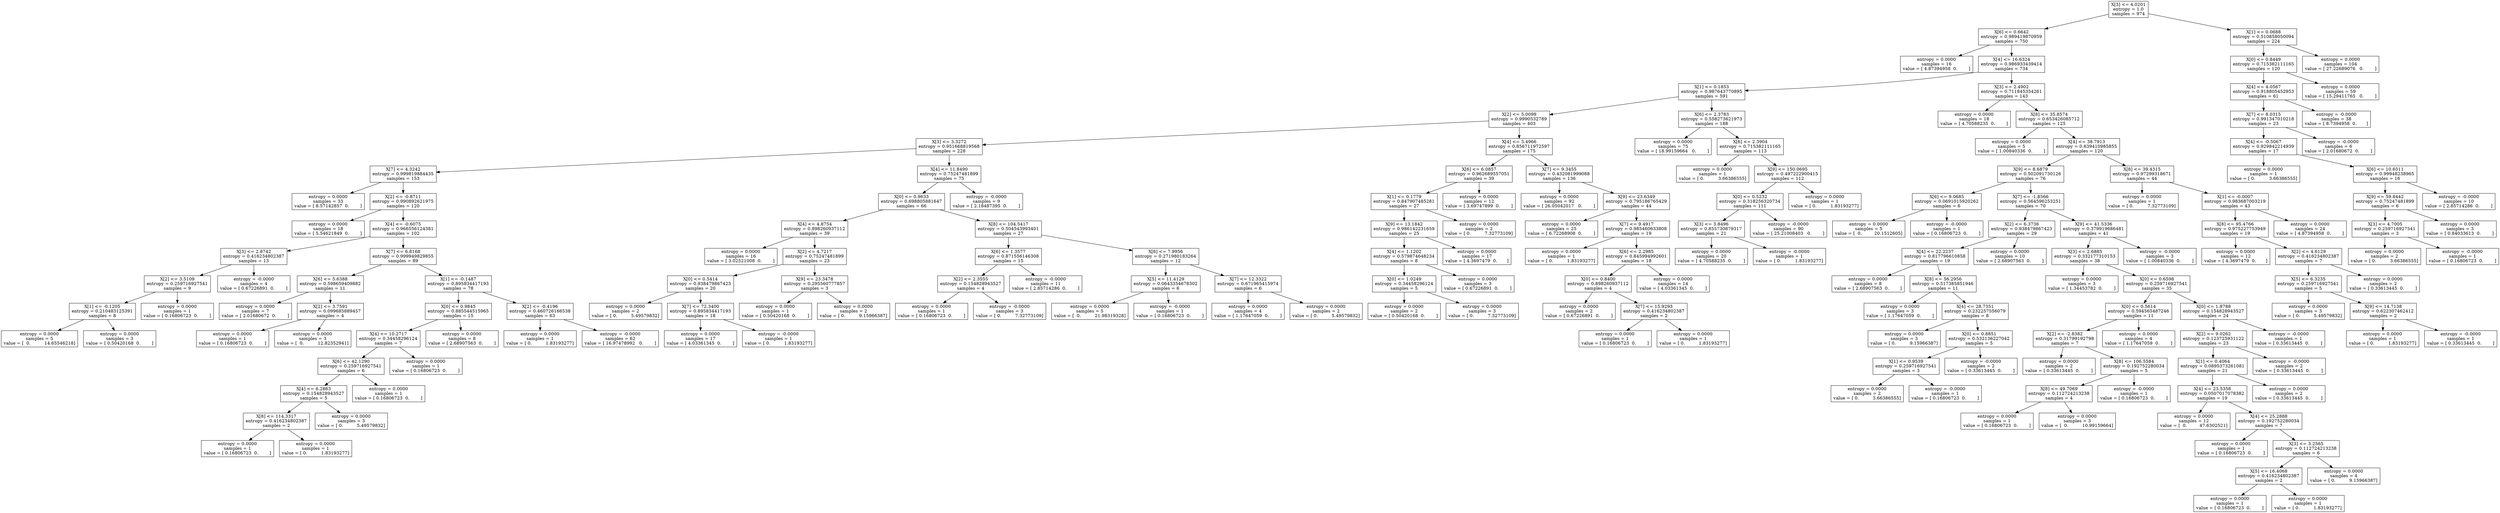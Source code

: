 digraph Tree {
0 [label="X[3] <= 4.0201\nentropy = 1.0\nsamples = 974", shape="box"] ;
1 [label="X[6] <= 0.6642\nentropy = 0.989419870959\nsamples = 750", shape="box"] ;
0 -> 1 ;
2 [label="entropy = 0.0000\nsamples = 16\nvalue = [ 4.87394958  0.        ]", shape="box"] ;
1 -> 2 ;
3 [label="X[4] <= 16.6324\nentropy = 0.986933439414\nsamples = 734", shape="box"] ;
1 -> 3 ;
4 [label="X[1] <= 0.1853\nentropy = 0.987643770895\nsamples = 591", shape="box"] ;
3 -> 4 ;
5 [label="X[2] <= 5.0099\nentropy = 0.9990532789\nsamples = 403", shape="box"] ;
4 -> 5 ;
6 [label="X[3] <= 3.3272\nentropy = 0.951668819568\nsamples = 228", shape="box"] ;
5 -> 6 ;
7 [label="X[7] <= 4.3242\nentropy = 0.999819884435\nsamples = 153", shape="box"] ;
6 -> 7 ;
8 [label="entropy = 0.0000\nsamples = 33\nvalue = [ 8.57142857  0.        ]", shape="box"] ;
7 -> 8 ;
9 [label="X[2] <= -0.8711\nentropy = 0.990892621975\nsamples = 120", shape="box"] ;
7 -> 9 ;
10 [label="entropy = 0.0000\nsamples = 18\nvalue = [ 5.54621849  0.        ]", shape="box"] ;
9 -> 10 ;
11 [label="X[4] <= -0.6075\nentropy = 0.966556124381\nsamples = 102", shape="box"] ;
9 -> 11 ;
12 [label="X[3] <= 2.8742\nentropy = 0.416234802387\nsamples = 13", shape="box"] ;
11 -> 12 ;
13 [label="X[2] <= 3.5109\nentropy = 0.259716927541\nsamples = 9", shape="box"] ;
12 -> 13 ;
14 [label="X[1] <= -0.1205\nentropy = 0.210483125391\nsamples = 8", shape="box"] ;
13 -> 14 ;
15 [label="entropy = 0.0000\nsamples = 5\nvalue = [  0.          14.65546218]", shape="box"] ;
14 -> 15 ;
16 [label="entropy = 0.0000\nsamples = 3\nvalue = [ 0.50420168  0.        ]", shape="box"] ;
14 -> 16 ;
17 [label="entropy = 0.0000\nsamples = 1\nvalue = [ 0.16806723  0.        ]", shape="box"] ;
13 -> 17 ;
18 [label="entropy = -0.0000\nsamples = 4\nvalue = [ 0.67226891  0.        ]", shape="box"] ;
12 -> 18 ;
19 [label="X[7] <= 6.8168\nentropy = 0.999949829855\nsamples = 89", shape="box"] ;
11 -> 19 ;
20 [label="X[6] <= 5.6388\nentropy = 0.598659409882\nsamples = 11", shape="box"] ;
19 -> 20 ;
21 [label="entropy = 0.0000\nsamples = 7\nvalue = [ 2.01680672  0.        ]", shape="box"] ;
20 -> 21 ;
22 [label="X[2] <= 3.7591\nentropy = 0.099685889457\nsamples = 4", shape="box"] ;
20 -> 22 ;
23 [label="entropy = 0.0000\nsamples = 1\nvalue = [ 0.16806723  0.        ]", shape="box"] ;
22 -> 23 ;
24 [label="entropy = 0.0000\nsamples = 3\nvalue = [  0.          12.82352941]", shape="box"] ;
22 -> 24 ;
25 [label="X[1] <= -0.1487\nentropy = 0.895834417193\nsamples = 78", shape="box"] ;
19 -> 25 ;
26 [label="X[0] <= 0.9845\nentropy = 0.885544515965\nsamples = 15", shape="box"] ;
25 -> 26 ;
27 [label="X[4] <= 10.2717\nentropy = 0.34458296124\nsamples = 7", shape="box"] ;
26 -> 27 ;
28 [label="X[6] <= 42.1290\nentropy = 0.259716927541\nsamples = 6", shape="box"] ;
27 -> 28 ;
29 [label="X[4] <= 6.2863\nentropy = 0.154828943527\nsamples = 5", shape="box"] ;
28 -> 29 ;
30 [label="X[8] <= 114.3317\nentropy = 0.416234802387\nsamples = 2", shape="box"] ;
29 -> 30 ;
31 [label="entropy = 0.0000\nsamples = 1\nvalue = [ 0.16806723  0.        ]", shape="box"] ;
30 -> 31 ;
32 [label="entropy = 0.0000\nsamples = 1\nvalue = [ 0.          1.83193277]", shape="box"] ;
30 -> 32 ;
33 [label="entropy = 0.0000\nsamples = 3\nvalue = [ 0.          5.49579832]", shape="box"] ;
29 -> 33 ;
34 [label="entropy = 0.0000\nsamples = 1\nvalue = [ 0.16806723  0.        ]", shape="box"] ;
28 -> 34 ;
35 [label="entropy = 0.0000\nsamples = 1\nvalue = [ 0.16806723  0.        ]", shape="box"] ;
27 -> 35 ;
36 [label="entropy = 0.0000\nsamples = 8\nvalue = [ 2.68907563  0.        ]", shape="box"] ;
26 -> 36 ;
37 [label="X[2] <= -0.4196\nentropy = 0.460726166538\nsamples = 63", shape="box"] ;
25 -> 37 ;
38 [label="entropy = 0.0000\nsamples = 1\nvalue = [ 0.          1.83193277]", shape="box"] ;
37 -> 38 ;
39 [label="entropy = -0.0000\nsamples = 62\nvalue = [ 16.97478992   0.        ]", shape="box"] ;
37 -> 39 ;
40 [label="X[4] <= 11.8490\nentropy = 0.75247481899\nsamples = 75", shape="box"] ;
6 -> 40 ;
41 [label="X[0] <= 0.9633\nentropy = 0.698805881647\nsamples = 66", shape="box"] ;
40 -> 41 ;
42 [label="X[4] <= 4.8754\nentropy = 0.898260937112\nsamples = 39", shape="box"] ;
41 -> 42 ;
43 [label="entropy = 0.0000\nsamples = 16\nvalue = [ 3.02521008  0.        ]", shape="box"] ;
42 -> 43 ;
44 [label="X[2] <= 4.7217\nentropy = 0.75247481899\nsamples = 23", shape="box"] ;
42 -> 44 ;
45 [label="X[0] <= 0.5414\nentropy = 0.938479867423\nsamples = 20", shape="box"] ;
44 -> 45 ;
46 [label="entropy = 0.0000\nsamples = 2\nvalue = [ 0.          5.49579832]", shape="box"] ;
45 -> 46 ;
47 [label="X[7] <= 72.3400\nentropy = 0.895834417193\nsamples = 18", shape="box"] ;
45 -> 47 ;
48 [label="entropy = 0.0000\nsamples = 17\nvalue = [ 4.03361345  0.        ]", shape="box"] ;
47 -> 48 ;
49 [label="entropy = -0.0000\nsamples = 1\nvalue = [ 0.          1.83193277]", shape="box"] ;
47 -> 49 ;
50 [label="X[9] <= 23.3478\nentropy = 0.295560777857\nsamples = 3", shape="box"] ;
44 -> 50 ;
51 [label="entropy = 0.0000\nsamples = 1\nvalue = [ 0.50420168  0.        ]", shape="box"] ;
50 -> 51 ;
52 [label="entropy = 0.0000\nsamples = 2\nvalue = [ 0.          9.15966387]", shape="box"] ;
50 -> 52 ;
53 [label="X[8] <= 104.5417\nentropy = 0.504543993401\nsamples = 27", shape="box"] ;
41 -> 53 ;
54 [label="X[6] <= 1.3577\nentropy = 0.871556146308\nsamples = 15", shape="box"] ;
53 -> 54 ;
55 [label="X[2] <= 2.3555\nentropy = 0.154828943527\nsamples = 4", shape="box"] ;
54 -> 55 ;
56 [label="entropy = 0.0000\nsamples = 1\nvalue = [ 0.16806723  0.        ]", shape="box"] ;
55 -> 56 ;
57 [label="entropy = -0.0000\nsamples = 3\nvalue = [ 0.          7.32773109]", shape="box"] ;
55 -> 57 ;
58 [label="entropy = -0.0000\nsamples = 11\nvalue = [ 2.85714286  0.        ]", shape="box"] ;
54 -> 58 ;
59 [label="X[6] <= 7.9956\nentropy = 0.271980183264\nsamples = 12", shape="box"] ;
53 -> 59 ;
60 [label="X[5] <= 11.4129\nentropy = 0.0643354678302\nsamples = 6", shape="box"] ;
59 -> 60 ;
61 [label="entropy = 0.0000\nsamples = 5\nvalue = [  0.          21.98319328]", shape="box"] ;
60 -> 61 ;
62 [label="entropy = -0.0000\nsamples = 1\nvalue = [ 0.16806723  0.        ]", shape="box"] ;
60 -> 62 ;
63 [label="X[7] <= 12.3322\nentropy = 0.671965415974\nsamples = 6", shape="box"] ;
59 -> 63 ;
64 [label="entropy = 0.0000\nsamples = 4\nvalue = [ 1.17647059  0.        ]", shape="box"] ;
63 -> 64 ;
65 [label="entropy = 0.0000\nsamples = 2\nvalue = [ 0.          5.49579832]", shape="box"] ;
63 -> 65 ;
66 [label="entropy = -0.0000\nsamples = 9\nvalue = [ 2.18487395  0.        ]", shape="box"] ;
40 -> 66 ;
67 [label="X[4] <= 3.4966\nentropy = 0.856711972597\nsamples = 175", shape="box"] ;
5 -> 67 ;
68 [label="X[6] <= 6.0857\nentropy = 0.962689557051\nsamples = 39", shape="box"] ;
67 -> 68 ;
69 [label="X[1] <= 0.1779\nentropy = 0.847907485281\nsamples = 27", shape="box"] ;
68 -> 69 ;
70 [label="X[9] <= 13.1842\nentropy = 0.986142231659\nsamples = 25", shape="box"] ;
69 -> 70 ;
71 [label="X[4] <= 1.1202\nentropy = 0.579874648234\nsamples = 8", shape="box"] ;
70 -> 71 ;
72 [label="X[0] <= 1.0249\nentropy = 0.34458296124\nsamples = 5", shape="box"] ;
71 -> 72 ;
73 [label="entropy = 0.0000\nsamples = 2\nvalue = [ 0.50420168  0.        ]", shape="box"] ;
72 -> 73 ;
74 [label="entropy = 0.0000\nsamples = 3\nvalue = [ 0.          7.32773109]", shape="box"] ;
72 -> 74 ;
75 [label="entropy = 0.0000\nsamples = 3\nvalue = [ 0.67226891  0.        ]", shape="box"] ;
71 -> 75 ;
76 [label="entropy = 0.0000\nsamples = 17\nvalue = [ 4.3697479  0.       ]", shape="box"] ;
70 -> 76 ;
77 [label="entropy = 0.0000\nsamples = 2\nvalue = [ 0.          7.32773109]", shape="box"] ;
69 -> 77 ;
78 [label="entropy = 0.0000\nsamples = 12\nvalue = [ 3.69747899  0.        ]", shape="box"] ;
68 -> 78 ;
79 [label="X[7] <= 9.3455\nentropy = 0.432081999088\nsamples = 136", shape="box"] ;
67 -> 79 ;
80 [label="entropy = 0.0000\nsamples = 92\nvalue = [ 26.05042017   0.        ]", shape="box"] ;
79 -> 80 ;
81 [label="X[9] <= 23.6349\nentropy = 0.795186765429\nsamples = 44", shape="box"] ;
79 -> 81 ;
82 [label="entropy = 0.0000\nsamples = 25\nvalue = [ 6.72268908  0.        ]", shape="box"] ;
81 -> 82 ;
83 [label="X[7] <= 9.4917\nentropy = 0.985460633808\nsamples = 19", shape="box"] ;
81 -> 83 ;
84 [label="entropy = 0.0000\nsamples = 1\nvalue = [ 0.          1.83193277]", shape="box"] ;
83 -> 84 ;
85 [label="X[6] <= 2.2985\nentropy = 0.845994992601\nsamples = 18", shape="box"] ;
83 -> 85 ;
86 [label="X[0] <= 0.8400\nentropy = 0.898260937112\nsamples = 4", shape="box"] ;
85 -> 86 ;
87 [label="entropy = 0.0000\nsamples = 2\nvalue = [ 0.67226891  0.        ]", shape="box"] ;
86 -> 87 ;
88 [label="X[7] <= 15.9293\nentropy = 0.416234802387\nsamples = 2", shape="box"] ;
86 -> 88 ;
89 [label="entropy = 0.0000\nsamples = 1\nvalue = [ 0.16806723  0.        ]", shape="box"] ;
88 -> 89 ;
90 [label="entropy = 0.0000\nsamples = 1\nvalue = [ 0.          1.83193277]", shape="box"] ;
88 -> 90 ;
91 [label="entropy = 0.0000\nsamples = 14\nvalue = [ 4.03361345  0.        ]", shape="box"] ;
85 -> 91 ;
92 [label="X[6] <= 2.3783\nentropy = 0.558273621973\nsamples = 188", shape="box"] ;
4 -> 92 ;
93 [label="entropy = 0.0000\nsamples = 75\nvalue = [ 18.99159664   0.        ]", shape="box"] ;
92 -> 93 ;
94 [label="X[6] <= 2.3904\nentropy = 0.715382111165\nsamples = 113", shape="box"] ;
92 -> 94 ;
95 [label="entropy = 0.0000\nsamples = 1\nvalue = [ 0.          3.66386555]", shape="box"] ;
94 -> 95 ;
96 [label="X[9] <= 150.0695\nentropy = 0.497222900415\nsamples = 112", shape="box"] ;
94 -> 96 ;
97 [label="X[0] <= 0.5232\nentropy = 0.318256320734\nsamples = 111", shape="box"] ;
96 -> 97 ;
98 [label="X[3] <= 3.8496\nentropy = 0.855730879317\nsamples = 21", shape="box"] ;
97 -> 98 ;
99 [label="entropy = 0.0000\nsamples = 20\nvalue = [ 4.70588235  0.        ]", shape="box"] ;
98 -> 99 ;
100 [label="entropy = -0.0000\nsamples = 1\nvalue = [ 0.          1.83193277]", shape="box"] ;
98 -> 100 ;
101 [label="entropy = -0.0000\nsamples = 90\nvalue = [ 25.21008403   0.        ]", shape="box"] ;
97 -> 101 ;
102 [label="entropy = 0.0000\nsamples = 1\nvalue = [ 0.          1.83193277]", shape="box"] ;
96 -> 102 ;
103 [label="X[3] <= 2.4902\nentropy = 0.711845354261\nsamples = 143", shape="box"] ;
3 -> 103 ;
104 [label="entropy = 0.0000\nsamples = 18\nvalue = [ 4.70588235  0.        ]", shape="box"] ;
103 -> 104 ;
105 [label="X[8] <= 35.8574\nentropy = 0.653426085712\nsamples = 125", shape="box"] ;
103 -> 105 ;
106 [label="entropy = 0.0000\nsamples = 5\nvalue = [ 1.00840336  0.        ]", shape="box"] ;
105 -> 106 ;
107 [label="X[4] <= 38.7913\nentropy = 0.639410985855\nsamples = 120", shape="box"] ;
105 -> 107 ;
108 [label="X[9] <= 8.6879\nentropy = 0.502091730126\nsamples = 76", shape="box"] ;
107 -> 108 ;
109 [label="X[6] <= 9.0685\nentropy = 0.0691015920262\nsamples = 6", shape="box"] ;
108 -> 109 ;
110 [label="entropy = 0.0000\nsamples = 5\nvalue = [  0.         20.1512605]", shape="box"] ;
109 -> 110 ;
111 [label="entropy = -0.0000\nsamples = 1\nvalue = [ 0.16806723  0.        ]", shape="box"] ;
109 -> 111 ;
112 [label="X[7] <= -1.8566\nentropy = 0.564596253251\nsamples = 70", shape="box"] ;
108 -> 112 ;
113 [label="X[2] <= 6.3736\nentropy = 0.938479867423\nsamples = 29", shape="box"] ;
112 -> 113 ;
114 [label="X[4] <= 22.2237\nentropy = 0.817796610858\nsamples = 19", shape="box"] ;
113 -> 114 ;
115 [label="entropy = 0.0000\nsamples = 8\nvalue = [ 2.68907563  0.        ]", shape="box"] ;
114 -> 115 ;
116 [label="X[8] <= 56.2956\nentropy = 0.517385851946\nsamples = 11", shape="box"] ;
114 -> 116 ;
117 [label="entropy = 0.0000\nsamples = 3\nvalue = [ 1.17647059  0.        ]", shape="box"] ;
116 -> 117 ;
118 [label="X[4] <= 28.7351\nentropy = 0.232257556079\nsamples = 8", shape="box"] ;
116 -> 118 ;
119 [label="entropy = 0.0000\nsamples = 3\nvalue = [ 0.          9.15966387]", shape="box"] ;
118 -> 119 ;
120 [label="X[0] <= 0.8851\nentropy = 0.532136227042\nsamples = 5", shape="box"] ;
118 -> 120 ;
121 [label="X[1] <= 0.9539\nentropy = 0.259716927541\nsamples = 3", shape="box"] ;
120 -> 121 ;
122 [label="entropy = 0.0000\nsamples = 2\nvalue = [ 0.          3.66386555]", shape="box"] ;
121 -> 122 ;
123 [label="entropy = -0.0000\nsamples = 1\nvalue = [ 0.16806723  0.        ]", shape="box"] ;
121 -> 123 ;
124 [label="entropy = -0.0000\nsamples = 2\nvalue = [ 0.33613445  0.        ]", shape="box"] ;
120 -> 124 ;
125 [label="entropy = 0.0000\nsamples = 10\nvalue = [ 2.68907563  0.        ]", shape="box"] ;
113 -> 125 ;
126 [label="X[9] <= 41.5336\nentropy = 0.379919686481\nsamples = 41", shape="box"] ;
112 -> 126 ;
127 [label="X[3] <= 2.6885\nentropy = 0.332177310153\nsamples = 38", shape="box"] ;
126 -> 127 ;
128 [label="entropy = 0.0000\nsamples = 3\nvalue = [ 1.34453782  0.        ]", shape="box"] ;
127 -> 128 ;
129 [label="X[0] <= 0.6598\nentropy = 0.259716927541\nsamples = 35", shape="box"] ;
127 -> 129 ;
130 [label="X[0] <= 0.5614\nentropy = 0.594565487246\nsamples = 11", shape="box"] ;
129 -> 130 ;
131 [label="X[2] <= -2.8382\nentropy = 0.31799192798\nsamples = 7", shape="box"] ;
130 -> 131 ;
132 [label="entropy = 0.0000\nsamples = 2\nvalue = [ 0.33613445  0.        ]", shape="box"] ;
131 -> 132 ;
133 [label="X[8] <= 106.5584\nentropy = 0.192752280034\nsamples = 5", shape="box"] ;
131 -> 133 ;
134 [label="X[8] <= 49.7069\nentropy = 0.112724213238\nsamples = 4", shape="box"] ;
133 -> 134 ;
135 [label="entropy = 0.0000\nsamples = 1\nvalue = [ 0.16806723  0.        ]", shape="box"] ;
134 -> 135 ;
136 [label="entropy = 0.0000\nsamples = 3\nvalue = [  0.          10.99159664]", shape="box"] ;
134 -> 136 ;
137 [label="entropy = -0.0000\nsamples = 1\nvalue = [ 0.16806723  0.        ]", shape="box"] ;
133 -> 137 ;
138 [label="entropy = 0.0000\nsamples = 4\nvalue = [ 1.17647059  0.        ]", shape="box"] ;
130 -> 138 ;
139 [label="X[0] <= 1.8788\nentropy = 0.154828943527\nsamples = 24", shape="box"] ;
129 -> 139 ;
140 [label="X[2] <= 9.0262\nentropy = 0.123725931122\nsamples = 23", shape="box"] ;
139 -> 140 ;
141 [label="X[1] <= 0.4064\nentropy = 0.0895373261081\nsamples = 21", shape="box"] ;
140 -> 141 ;
142 [label="X[4] <= 23.5358\nentropy = 0.0507017078382\nsamples = 19", shape="box"] ;
141 -> 142 ;
143 [label="entropy = 0.0000\nsamples = 12\nvalue = [  0.         47.6302521]", shape="box"] ;
142 -> 143 ;
144 [label="X[4] <= 25.2888\nentropy = 0.192752280034\nsamples = 7", shape="box"] ;
142 -> 144 ;
145 [label="entropy = 0.0000\nsamples = 1\nvalue = [ 0.16806723  0.        ]", shape="box"] ;
144 -> 145 ;
146 [label="X[3] <= 3.2565\nentropy = 0.112724213238\nsamples = 6", shape="box"] ;
144 -> 146 ;
147 [label="X[5] <= 16.4068\nentropy = 0.416234802387\nsamples = 2", shape="box"] ;
146 -> 147 ;
148 [label="entropy = 0.0000\nsamples = 1\nvalue = [ 0.16806723  0.        ]", shape="box"] ;
147 -> 148 ;
149 [label="entropy = 0.0000\nsamples = 1\nvalue = [ 0.          1.83193277]", shape="box"] ;
147 -> 149 ;
150 [label="entropy = 0.0000\nsamples = 4\nvalue = [ 0.          9.15966387]", shape="box"] ;
146 -> 150 ;
151 [label="entropy = 0.0000\nsamples = 2\nvalue = [ 0.33613445  0.        ]", shape="box"] ;
141 -> 151 ;
152 [label="entropy = -0.0000\nsamples = 2\nvalue = [ 0.33613445  0.        ]", shape="box"] ;
140 -> 152 ;
153 [label="entropy = -0.0000\nsamples = 1\nvalue = [ 0.33613445  0.        ]", shape="box"] ;
139 -> 153 ;
154 [label="entropy = -0.0000\nsamples = 3\nvalue = [ 1.00840336  0.        ]", shape="box"] ;
126 -> 154 ;
155 [label="X[8] <= 39.4315\nentropy = 0.97299318671\nsamples = 44", shape="box"] ;
107 -> 155 ;
156 [label="entropy = 0.0000\nsamples = 1\nvalue = [ 0.          7.32773109]", shape="box"] ;
155 -> 156 ;
157 [label="X[1] <= -0.0007\nentropy = 0.983687003219\nsamples = 43", shape="box"] ;
155 -> 157 ;
158 [label="X[8] <= 95.4766\nentropy = 0.975227753949\nsamples = 19", shape="box"] ;
157 -> 158 ;
159 [label="entropy = 0.0000\nsamples = 12\nvalue = [ 4.3697479  0.       ]", shape="box"] ;
158 -> 159 ;
160 [label="X[2] <= 4.6129\nentropy = 0.416234802387\nsamples = 7", shape="box"] ;
158 -> 160 ;
161 [label="X[5] <= 6.3235\nentropy = 0.259716927541\nsamples = 5", shape="box"] ;
160 -> 161 ;
162 [label="entropy = 0.0000\nsamples = 3\nvalue = [ 0.          5.49579832]", shape="box"] ;
161 -> 162 ;
163 [label="X[9] <= 14.7138\nentropy = 0.622307462412\nsamples = 2", shape="box"] ;
161 -> 163 ;
164 [label="entropy = 0.0000\nsamples = 1\nvalue = [ 0.          1.83193277]", shape="box"] ;
163 -> 164 ;
165 [label="entropy = -0.0000\nsamples = 1\nvalue = [ 0.33613445  0.        ]", shape="box"] ;
163 -> 165 ;
166 [label="entropy = 0.0000\nsamples = 2\nvalue = [ 0.33613445  0.        ]", shape="box"] ;
160 -> 166 ;
167 [label="entropy = 0.0000\nsamples = 24\nvalue = [ 4.87394958  0.        ]", shape="box"] ;
157 -> 167 ;
168 [label="X[1] <= 0.0688\nentropy = 0.510858050094\nsamples = 224", shape="box"] ;
0 -> 168 ;
169 [label="X[0] <= 0.8449\nentropy = 0.715382111165\nsamples = 120", shape="box"] ;
168 -> 169 ;
170 [label="X[4] <= 4.0567\nentropy = 0.918805452953\nsamples = 61", shape="box"] ;
169 -> 170 ;
171 [label="X[7] <= 8.0315\nentropy = 0.991347010218\nsamples = 23", shape="box"] ;
170 -> 171 ;
172 [label="X[4] <= -0.5067\nentropy = 0.929842214939\nsamples = 17", shape="box"] ;
171 -> 172 ;
173 [label="entropy = 0.0000\nsamples = 1\nvalue = [ 0.          3.66386555]", shape="box"] ;
172 -> 173 ;
174 [label="X[6] <= 10.6511\nentropy = 0.99948238965\nsamples = 16", shape="box"] ;
172 -> 174 ;
175 [label="X[9] <= 59.8442\nentropy = 0.75247481899\nsamples = 6", shape="box"] ;
174 -> 175 ;
176 [label="X[3] <= 4.7005\nentropy = 0.259716927541\nsamples = 3", shape="box"] ;
175 -> 176 ;
177 [label="entropy = 0.0000\nsamples = 2\nvalue = [ 0.          3.66386555]", shape="box"] ;
176 -> 177 ;
178 [label="entropy = -0.0000\nsamples = 1\nvalue = [ 0.16806723  0.        ]", shape="box"] ;
176 -> 178 ;
179 [label="entropy = 0.0000\nsamples = 3\nvalue = [ 0.84033613  0.        ]", shape="box"] ;
175 -> 179 ;
180 [label="entropy = -0.0000\nsamples = 10\nvalue = [ 2.85714286  0.        ]", shape="box"] ;
174 -> 180 ;
181 [label="entropy = -0.0000\nsamples = 6\nvalue = [ 2.01680672  0.        ]", shape="box"] ;
171 -> 181 ;
182 [label="entropy = -0.0000\nsamples = 38\nvalue = [ 8.7394958  0.       ]", shape="box"] ;
170 -> 182 ;
183 [label="entropy = 0.0000\nsamples = 59\nvalue = [ 15.29411765   0.        ]", shape="box"] ;
169 -> 183 ;
184 [label="entropy = 0.0000\nsamples = 104\nvalue = [ 27.22689076   0.        ]", shape="box"] ;
168 -> 184 ;
}